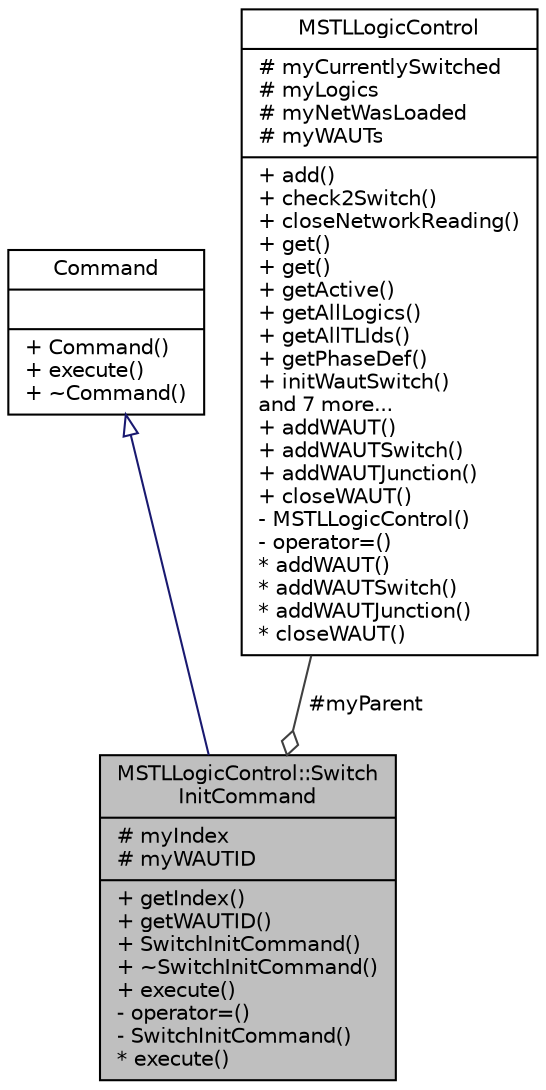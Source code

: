 digraph "MSTLLogicControl::SwitchInitCommand"
{
  edge [fontname="Helvetica",fontsize="10",labelfontname="Helvetica",labelfontsize="10"];
  node [fontname="Helvetica",fontsize="10",shape=record];
  Node2 [label="{MSTLLogicControl::Switch\lInitCommand\n|# myIndex\l# myWAUTID\l|+ getIndex()\l+ getWAUTID()\l+ SwitchInitCommand()\l+ ~SwitchInitCommand()\l+ execute()\l- operator=()\l- SwitchInitCommand()\l* execute()\l}",height=0.2,width=0.4,color="black", fillcolor="grey75", style="filled", fontcolor="black"];
  Node3 -> Node2 [dir="back",color="midnightblue",fontsize="10",style="solid",arrowtail="onormal",fontname="Helvetica"];
  Node3 [label="{Command\n||+ Command()\l+ execute()\l+ ~Command()\l}",height=0.2,width=0.4,color="black", fillcolor="white", style="filled",URL="$d5/d6a/class_command.html",tooltip="Base (microsim) event class. "];
  Node4 -> Node2 [color="grey25",fontsize="10",style="solid",label=" #myParent" ,arrowhead="odiamond",fontname="Helvetica"];
  Node4 [label="{MSTLLogicControl\n|# myCurrentlySwitched\l# myLogics\l# myNetWasLoaded\l# myWAUTs\l|+ add()\l+ check2Switch()\l+ closeNetworkReading()\l+ get()\l+ get()\l+ getActive()\l+ getAllLogics()\l+ getAllTLIds()\l+ getPhaseDef()\l+ initWautSwitch()\land 7 more...\l+ addWAUT()\l+ addWAUTSwitch()\l+ addWAUTJunction()\l+ closeWAUT()\l- MSTLLogicControl()\l- operator=()\l* addWAUT()\l* addWAUTSwitch()\l* addWAUTJunction()\l* closeWAUT()\l}",height=0.2,width=0.4,color="black", fillcolor="white", style="filled",URL="$d2/da4/class_m_s_t_l_logic_control.html",tooltip="A class that stores and controls tls and switching of their programs. "];
}
